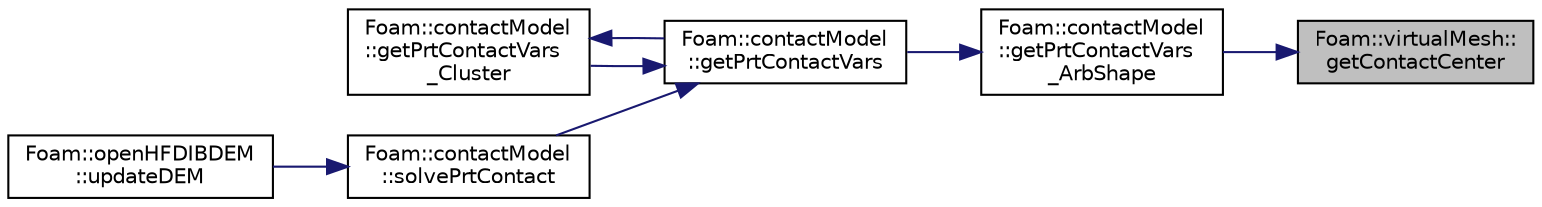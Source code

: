 digraph "Foam::virtualMesh::getContactCenter"
{
 // LATEX_PDF_SIZE
  edge [fontname="Helvetica",fontsize="10",labelfontname="Helvetica",labelfontsize="10"];
  node [fontname="Helvetica",fontsize="10",shape=record];
  rankdir="RL";
  Node1 [label="Foam::virtualMesh::\lgetContactCenter",height=0.2,width=0.4,color="black", fillcolor="grey75", style="filled", fontcolor="black",tooltip=" "];
  Node1 -> Node2 [dir="back",color="midnightblue",fontsize="10",style="solid"];
  Node2 [label="Foam::contactModel\l::getPrtContactVars\l_ArbShape",height=0.2,width=0.4,color="black", fillcolor="white", style="filled",URL="$namespaceFoam_1_1contactModel.html#affea46ca989ed5be0824017124786db1",tooltip=" "];
  Node2 -> Node3 [dir="back",color="midnightblue",fontsize="10",style="solid"];
  Node3 [label="Foam::contactModel\l::getPrtContactVars",height=0.2,width=0.4,color="black", fillcolor="white", style="filled",URL="$namespaceFoam_1_1contactModel.html#a41d20b48eda69585f2d02a2ff97685c2",tooltip=" "];
  Node3 -> Node4 [dir="back",color="midnightblue",fontsize="10",style="solid"];
  Node4 [label="Foam::contactModel\l::getPrtContactVars\l_Cluster",height=0.2,width=0.4,color="black", fillcolor="white", style="filled",URL="$namespaceFoam_1_1contactModel.html#a4dc940ebf284cecacb1bf559c238e6af",tooltip=" "];
  Node4 -> Node3 [dir="back",color="midnightblue",fontsize="10",style="solid"];
  Node3 -> Node5 [dir="back",color="midnightblue",fontsize="10",style="solid"];
  Node5 [label="Foam::contactModel\l::solvePrtContact",height=0.2,width=0.4,color="black", fillcolor="white", style="filled",URL="$namespaceFoam_1_1contactModel.html#a1015511181f3011430c3a9acf645df75",tooltip=" "];
  Node5 -> Node6 [dir="back",color="midnightblue",fontsize="10",style="solid"];
  Node6 [label="Foam::openHFDIBDEM\l::updateDEM",height=0.2,width=0.4,color="black", fillcolor="white", style="filled",URL="$classFoam_1_1openHFDIBDEM.html#a631520a4cab61268624eada0bb3497f0",tooltip=" "];
}
